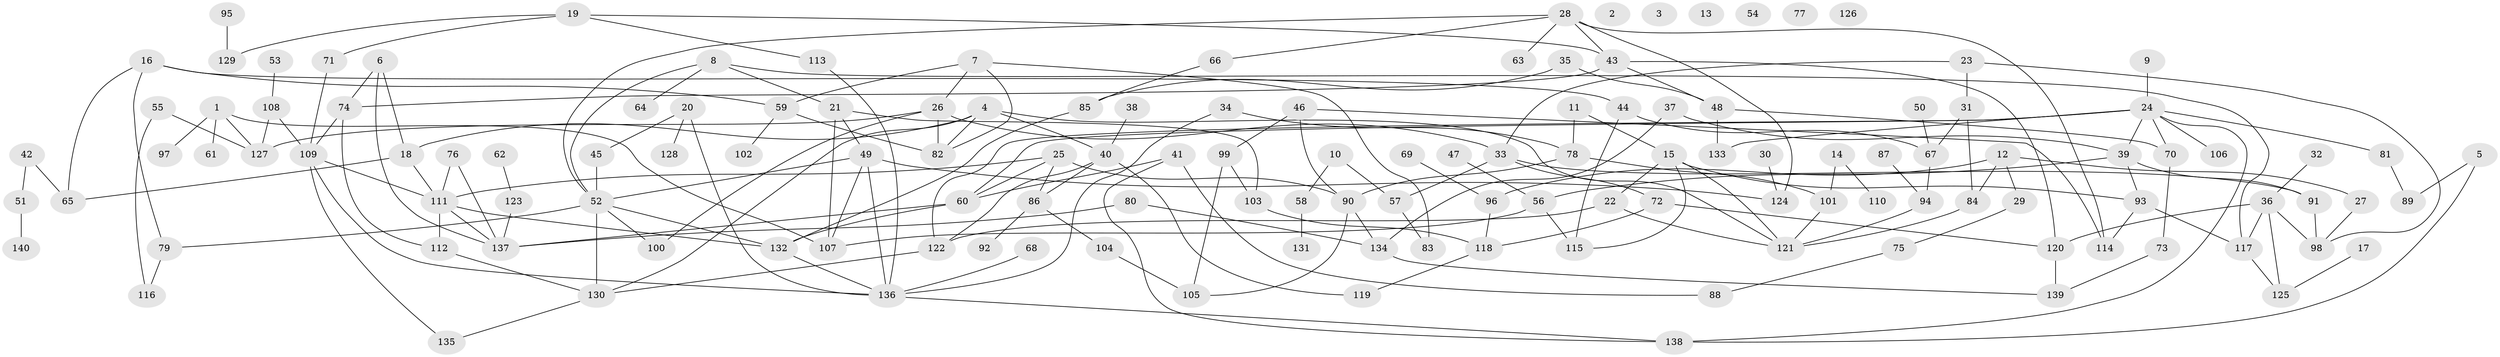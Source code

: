 // coarse degree distribution, {6: 0.08108108108108109, 3: 0.16216216216216217, 5: 0.10810810810810811, 2: 0.10810810810810811, 7: 0.16216216216216217, 4: 0.10810810810810811, 9: 0.02702702702702703, 8: 0.02702702702702703, 1: 0.1891891891891892, 12: 0.02702702702702703}
// Generated by graph-tools (version 1.1) at 2025/35/03/04/25 23:35:43]
// undirected, 140 vertices, 203 edges
graph export_dot {
  node [color=gray90,style=filled];
  1;
  2;
  3;
  4;
  5;
  6;
  7;
  8;
  9;
  10;
  11;
  12;
  13;
  14;
  15;
  16;
  17;
  18;
  19;
  20;
  21;
  22;
  23;
  24;
  25;
  26;
  27;
  28;
  29;
  30;
  31;
  32;
  33;
  34;
  35;
  36;
  37;
  38;
  39;
  40;
  41;
  42;
  43;
  44;
  45;
  46;
  47;
  48;
  49;
  50;
  51;
  52;
  53;
  54;
  55;
  56;
  57;
  58;
  59;
  60;
  61;
  62;
  63;
  64;
  65;
  66;
  67;
  68;
  69;
  70;
  71;
  72;
  73;
  74;
  75;
  76;
  77;
  78;
  79;
  80;
  81;
  82;
  83;
  84;
  85;
  86;
  87;
  88;
  89;
  90;
  91;
  92;
  93;
  94;
  95;
  96;
  97;
  98;
  99;
  100;
  101;
  102;
  103;
  104;
  105;
  106;
  107;
  108;
  109;
  110;
  111;
  112;
  113;
  114;
  115;
  116;
  117;
  118;
  119;
  120;
  121;
  122;
  123;
  124;
  125;
  126;
  127;
  128;
  129;
  130;
  131;
  132;
  133;
  134;
  135;
  136;
  137;
  138;
  139;
  140;
  1 -- 61;
  1 -- 97;
  1 -- 107;
  1 -- 127;
  4 -- 18;
  4 -- 40;
  4 -- 82;
  4 -- 121;
  4 -- 130;
  5 -- 89;
  5 -- 138;
  6 -- 18;
  6 -- 74;
  6 -- 137;
  7 -- 26;
  7 -- 59;
  7 -- 82;
  7 -- 83;
  8 -- 21;
  8 -- 52;
  8 -- 64;
  8 -- 117;
  9 -- 24;
  10 -- 57;
  10 -- 58;
  11 -- 15;
  11 -- 78;
  12 -- 27;
  12 -- 29;
  12 -- 84;
  12 -- 96;
  14 -- 101;
  14 -- 110;
  15 -- 22;
  15 -- 93;
  15 -- 115;
  15 -- 121;
  16 -- 44;
  16 -- 59;
  16 -- 65;
  16 -- 79;
  17 -- 125;
  18 -- 65;
  18 -- 111;
  19 -- 43;
  19 -- 71;
  19 -- 113;
  19 -- 129;
  20 -- 45;
  20 -- 128;
  20 -- 136;
  21 -- 49;
  21 -- 103;
  21 -- 107;
  22 -- 121;
  22 -- 122;
  23 -- 31;
  23 -- 33;
  23 -- 98;
  24 -- 39;
  24 -- 60;
  24 -- 70;
  24 -- 81;
  24 -- 106;
  24 -- 122;
  24 -- 133;
  24 -- 138;
  25 -- 60;
  25 -- 86;
  25 -- 90;
  25 -- 111;
  26 -- 33;
  26 -- 82;
  26 -- 100;
  26 -- 127;
  27 -- 98;
  28 -- 43;
  28 -- 52;
  28 -- 63;
  28 -- 66;
  28 -- 114;
  28 -- 124;
  29 -- 75;
  30 -- 124;
  31 -- 67;
  31 -- 84;
  32 -- 36;
  33 -- 57;
  33 -- 72;
  33 -- 91;
  34 -- 78;
  34 -- 136;
  35 -- 48;
  35 -- 85;
  36 -- 98;
  36 -- 117;
  36 -- 120;
  36 -- 125;
  37 -- 39;
  37 -- 134;
  38 -- 40;
  39 -- 56;
  39 -- 91;
  39 -- 93;
  40 -- 86;
  40 -- 119;
  40 -- 122;
  41 -- 60;
  41 -- 88;
  41 -- 138;
  42 -- 51;
  42 -- 65;
  43 -- 48;
  43 -- 74;
  43 -- 120;
  44 -- 67;
  44 -- 115;
  45 -- 52;
  46 -- 90;
  46 -- 99;
  46 -- 114;
  47 -- 56;
  48 -- 70;
  48 -- 133;
  49 -- 52;
  49 -- 107;
  49 -- 124;
  49 -- 136;
  50 -- 67;
  51 -- 140;
  52 -- 79;
  52 -- 100;
  52 -- 130;
  52 -- 132;
  53 -- 108;
  55 -- 116;
  55 -- 127;
  56 -- 107;
  56 -- 115;
  57 -- 83;
  58 -- 131;
  59 -- 82;
  59 -- 102;
  60 -- 132;
  60 -- 137;
  62 -- 123;
  66 -- 85;
  67 -- 94;
  68 -- 136;
  69 -- 96;
  70 -- 73;
  71 -- 109;
  72 -- 118;
  72 -- 120;
  73 -- 139;
  74 -- 109;
  74 -- 112;
  75 -- 88;
  76 -- 111;
  76 -- 137;
  78 -- 90;
  78 -- 101;
  79 -- 116;
  80 -- 134;
  80 -- 137;
  81 -- 89;
  84 -- 121;
  85 -- 132;
  86 -- 92;
  86 -- 104;
  87 -- 94;
  90 -- 105;
  90 -- 134;
  91 -- 98;
  93 -- 114;
  93 -- 117;
  94 -- 121;
  95 -- 129;
  96 -- 118;
  99 -- 103;
  99 -- 105;
  101 -- 121;
  103 -- 118;
  104 -- 105;
  108 -- 109;
  108 -- 127;
  109 -- 111;
  109 -- 135;
  109 -- 136;
  111 -- 112;
  111 -- 132;
  111 -- 137;
  112 -- 130;
  113 -- 136;
  117 -- 125;
  118 -- 119;
  120 -- 139;
  122 -- 130;
  123 -- 137;
  130 -- 135;
  132 -- 136;
  134 -- 139;
  136 -- 138;
}
